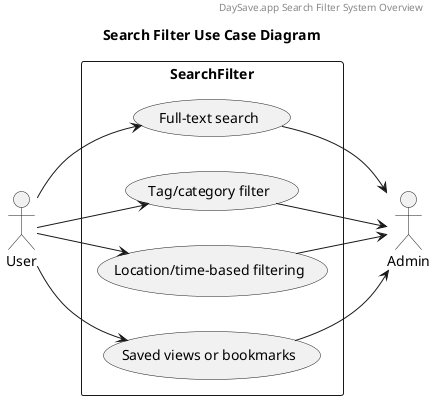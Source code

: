 @startuml
header DaySave.app Search Filter System Overview

title Search Filter Use Case Diagram

' Set direction
left to right direction

' Actors
actor User
actor Admin 

' Use case rectangle
rectangle SearchFilter {
  (Full-text search)
  (Tag/category filter)
  (Location/time-based filtering)
  (Saved views or bookmarks)
}

' User associations
User --> (Full-text search)
User --> (Tag/category filter)
User --> (Location/time-based filtering)
User --> (Saved views or bookmarks)

' Admin associations to all use cases
(Full-text search) --> Admin
(Tag/category filter) --> Admin
(Location/time-based filtering) --> Admin
(Saved views or bookmarks) --> Admin


@enduml